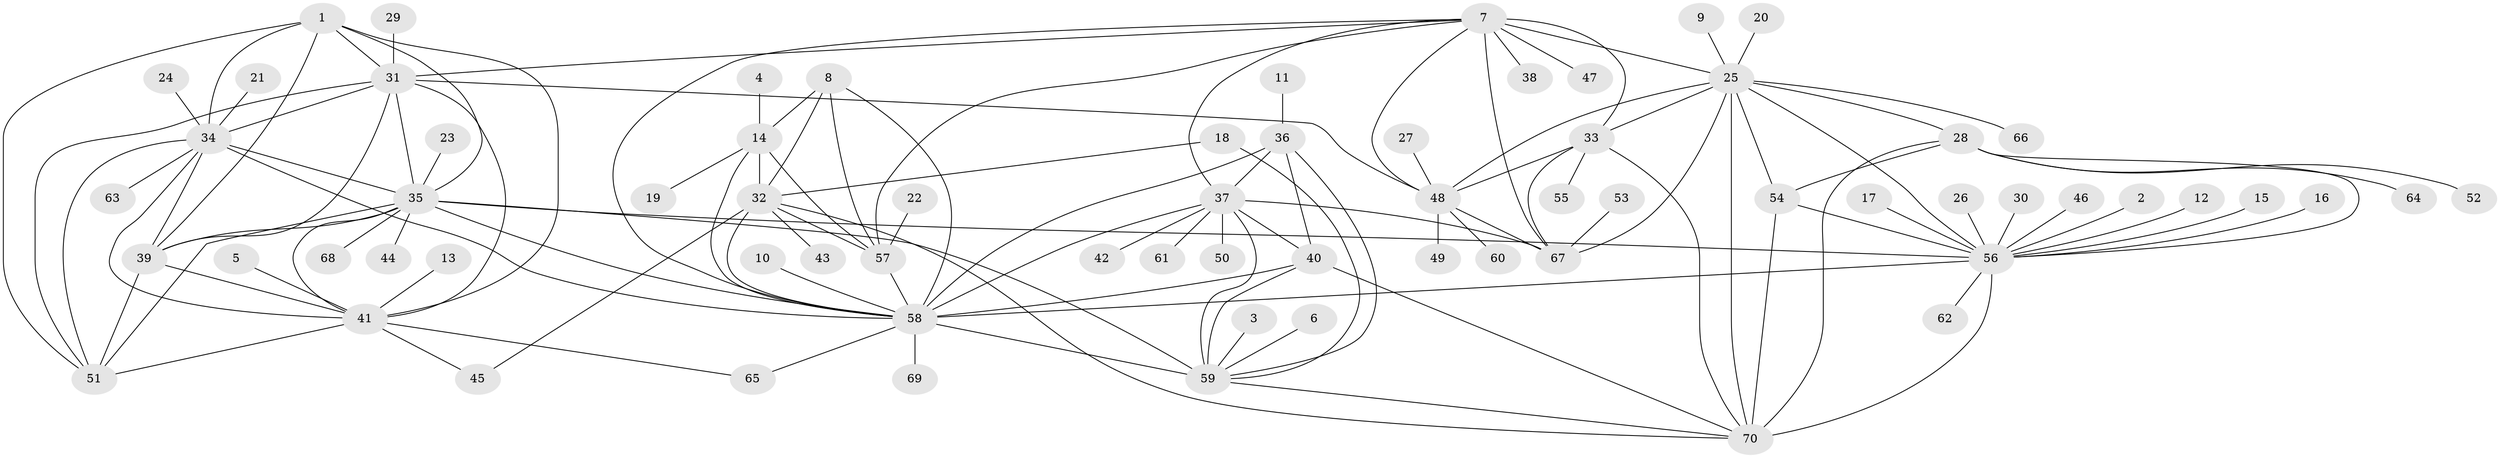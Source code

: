 // original degree distribution, {16: 0.007142857142857143, 9: 0.05, 11: 0.02142857142857143, 8: 0.05714285714285714, 10: 0.02857142857142857, 7: 0.04285714285714286, 12: 0.03571428571428571, 6: 0.007142857142857143, 2: 0.16428571428571428, 1: 0.5571428571428572, 3: 0.02142857142857143, 5: 0.007142857142857143}
// Generated by graph-tools (version 1.1) at 2025/26/03/09/25 03:26:48]
// undirected, 70 vertices, 124 edges
graph export_dot {
graph [start="1"]
  node [color=gray90,style=filled];
  1;
  2;
  3;
  4;
  5;
  6;
  7;
  8;
  9;
  10;
  11;
  12;
  13;
  14;
  15;
  16;
  17;
  18;
  19;
  20;
  21;
  22;
  23;
  24;
  25;
  26;
  27;
  28;
  29;
  30;
  31;
  32;
  33;
  34;
  35;
  36;
  37;
  38;
  39;
  40;
  41;
  42;
  43;
  44;
  45;
  46;
  47;
  48;
  49;
  50;
  51;
  52;
  53;
  54;
  55;
  56;
  57;
  58;
  59;
  60;
  61;
  62;
  63;
  64;
  65;
  66;
  67;
  68;
  69;
  70;
  1 -- 31 [weight=1.0];
  1 -- 34 [weight=1.0];
  1 -- 35 [weight=1.0];
  1 -- 39 [weight=1.0];
  1 -- 41 [weight=1.0];
  1 -- 51 [weight=1.0];
  2 -- 56 [weight=1.0];
  3 -- 59 [weight=1.0];
  4 -- 14 [weight=1.0];
  5 -- 41 [weight=1.0];
  6 -- 59 [weight=1.0];
  7 -- 25 [weight=2.0];
  7 -- 31 [weight=1.0];
  7 -- 33 [weight=2.0];
  7 -- 37 [weight=1.0];
  7 -- 38 [weight=1.0];
  7 -- 47 [weight=1.0];
  7 -- 48 [weight=2.0];
  7 -- 57 [weight=1.0];
  7 -- 58 [weight=1.0];
  7 -- 67 [weight=4.0];
  8 -- 14 [weight=2.0];
  8 -- 32 [weight=1.0];
  8 -- 57 [weight=2.0];
  8 -- 58 [weight=1.0];
  9 -- 25 [weight=1.0];
  10 -- 58 [weight=1.0];
  11 -- 36 [weight=1.0];
  12 -- 56 [weight=1.0];
  13 -- 41 [weight=1.0];
  14 -- 19 [weight=1.0];
  14 -- 32 [weight=2.0];
  14 -- 57 [weight=4.0];
  14 -- 58 [weight=2.0];
  15 -- 56 [weight=1.0];
  16 -- 56 [weight=1.0];
  17 -- 56 [weight=1.0];
  18 -- 32 [weight=1.0];
  18 -- 59 [weight=1.0];
  20 -- 25 [weight=1.0];
  21 -- 34 [weight=1.0];
  22 -- 57 [weight=1.0];
  23 -- 35 [weight=1.0];
  24 -- 34 [weight=1.0];
  25 -- 28 [weight=2.0];
  25 -- 33 [weight=1.0];
  25 -- 48 [weight=1.0];
  25 -- 54 [weight=1.0];
  25 -- 56 [weight=2.0];
  25 -- 66 [weight=1.0];
  25 -- 67 [weight=2.0];
  25 -- 70 [weight=1.0];
  26 -- 56 [weight=1.0];
  27 -- 48 [weight=1.0];
  28 -- 52 [weight=1.0];
  28 -- 54 [weight=2.0];
  28 -- 56 [weight=4.0];
  28 -- 64 [weight=1.0];
  28 -- 70 [weight=2.0];
  29 -- 31 [weight=1.0];
  30 -- 56 [weight=1.0];
  31 -- 34 [weight=1.0];
  31 -- 35 [weight=1.0];
  31 -- 39 [weight=1.0];
  31 -- 41 [weight=1.0];
  31 -- 48 [weight=1.0];
  31 -- 51 [weight=1.0];
  32 -- 43 [weight=1.0];
  32 -- 45 [weight=1.0];
  32 -- 57 [weight=2.0];
  32 -- 58 [weight=1.0];
  32 -- 70 [weight=1.0];
  33 -- 48 [weight=1.0];
  33 -- 55 [weight=1.0];
  33 -- 67 [weight=2.0];
  33 -- 70 [weight=1.0];
  34 -- 35 [weight=1.0];
  34 -- 39 [weight=1.0];
  34 -- 41 [weight=1.0];
  34 -- 51 [weight=1.0];
  34 -- 58 [weight=1.0];
  34 -- 63 [weight=1.0];
  35 -- 39 [weight=1.0];
  35 -- 41 [weight=1.0];
  35 -- 44 [weight=1.0];
  35 -- 51 [weight=1.0];
  35 -- 56 [weight=1.0];
  35 -- 58 [weight=1.0];
  35 -- 59 [weight=1.0];
  35 -- 68 [weight=1.0];
  36 -- 37 [weight=1.0];
  36 -- 40 [weight=1.0];
  36 -- 58 [weight=2.0];
  36 -- 59 [weight=2.0];
  37 -- 40 [weight=1.0];
  37 -- 42 [weight=1.0];
  37 -- 50 [weight=1.0];
  37 -- 58 [weight=2.0];
  37 -- 59 [weight=2.0];
  37 -- 61 [weight=1.0];
  37 -- 67 [weight=1.0];
  39 -- 41 [weight=1.0];
  39 -- 51 [weight=1.0];
  40 -- 58 [weight=2.0];
  40 -- 59 [weight=2.0];
  40 -- 70 [weight=1.0];
  41 -- 45 [weight=1.0];
  41 -- 51 [weight=1.0];
  41 -- 65 [weight=1.0];
  46 -- 56 [weight=1.0];
  48 -- 49 [weight=1.0];
  48 -- 60 [weight=1.0];
  48 -- 67 [weight=2.0];
  53 -- 67 [weight=1.0];
  54 -- 56 [weight=2.0];
  54 -- 70 [weight=1.0];
  56 -- 58 [weight=1.0];
  56 -- 62 [weight=1.0];
  56 -- 70 [weight=2.0];
  57 -- 58 [weight=3.0];
  58 -- 59 [weight=4.0];
  58 -- 65 [weight=1.0];
  58 -- 69 [weight=1.0];
  59 -- 70 [weight=1.0];
}
